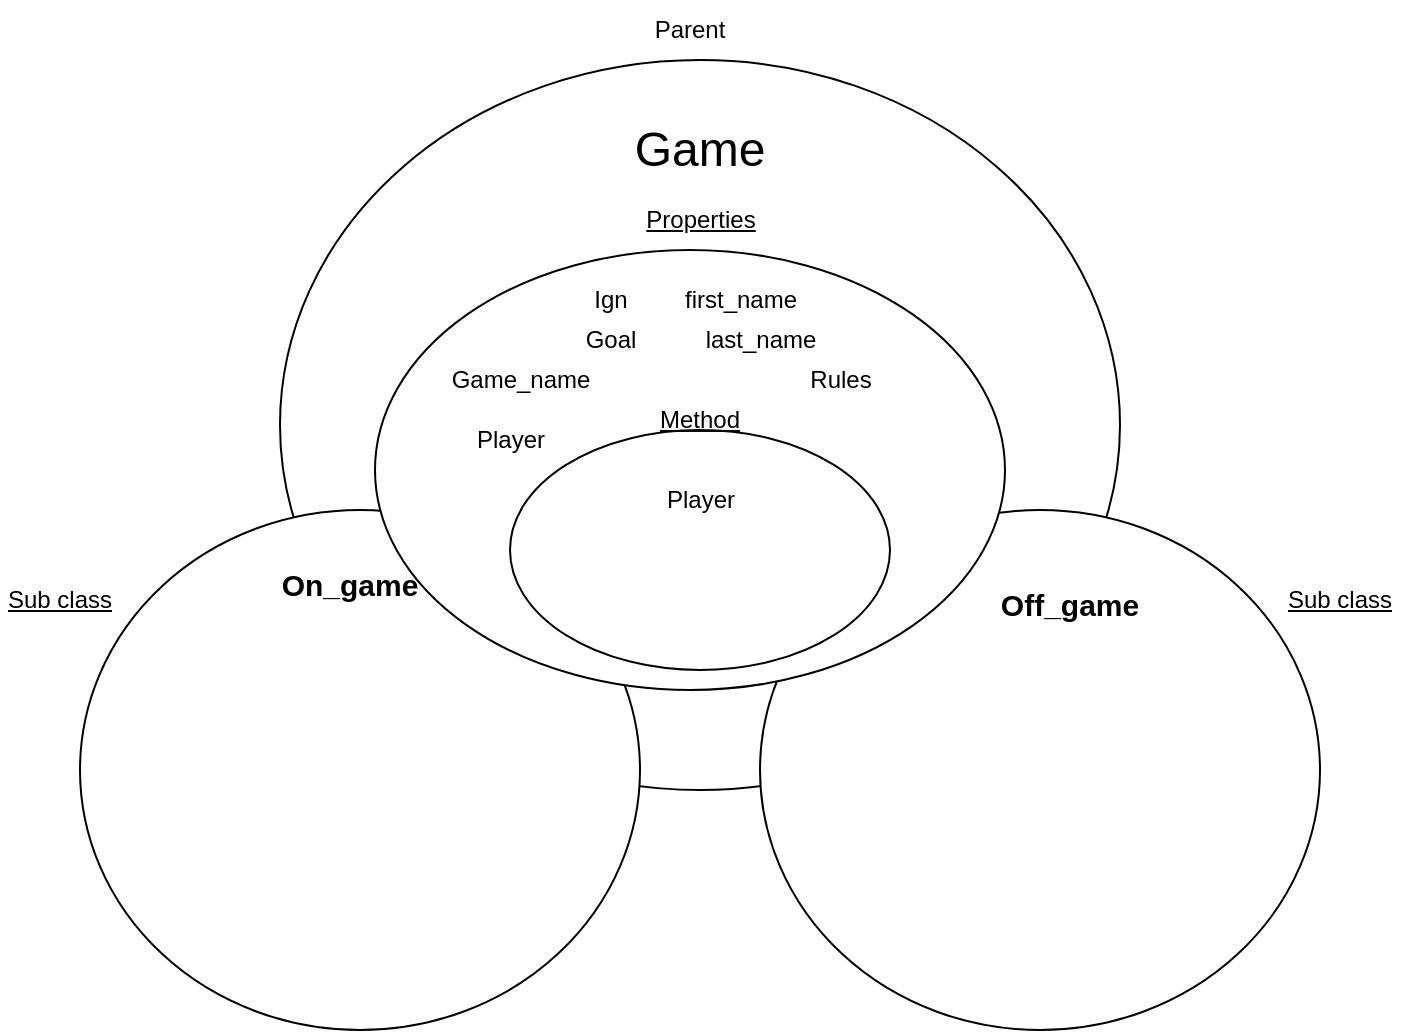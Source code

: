 <mxfile version="20.3.0" type="device"><diagram id="TQ_8fu5QZuc7wZVN2HaZ" name="Page-1"><mxGraphModel dx="868" dy="553" grid="1" gridSize="10" guides="1" tooltips="1" connect="1" arrows="1" fold="1" page="1" pageScale="1" pageWidth="850" pageHeight="1100" math="0" shadow="0"><root><mxCell id="0"/><mxCell id="1" parent="0"/><mxCell id="9J8fHgLGBCQgkIU02SPM-11" value="" style="ellipse;whiteSpace=wrap;html=1;" vertex="1" parent="1"><mxGeometry x="260" y="45" width="420" height="365" as="geometry"/></mxCell><mxCell id="9J8fHgLGBCQgkIU02SPM-2" value="Parent" style="text;html=1;strokeColor=none;fillColor=none;align=center;verticalAlign=middle;whiteSpace=wrap;rounded=0;" vertex="1" parent="1"><mxGeometry x="435" y="15" width="60" height="30" as="geometry"/></mxCell><mxCell id="9J8fHgLGBCQgkIU02SPM-7" value="&lt;u&gt;Sub class&lt;/u&gt;" style="text;html=1;strokeColor=none;fillColor=none;align=center;verticalAlign=middle;whiteSpace=wrap;rounded=0;" vertex="1" parent="1"><mxGeometry x="120" y="300" width="60" height="30" as="geometry"/></mxCell><mxCell id="9J8fHgLGBCQgkIU02SPM-8" value="&lt;u&gt;Sub class&lt;/u&gt;" style="text;html=1;strokeColor=none;fillColor=none;align=center;verticalAlign=middle;whiteSpace=wrap;rounded=0;" vertex="1" parent="1"><mxGeometry x="760" y="300" width="60" height="30" as="geometry"/></mxCell><mxCell id="9J8fHgLGBCQgkIU02SPM-10" value="&lt;u&gt;Properties&lt;/u&gt;" style="text;html=1;align=center;verticalAlign=middle;resizable=0;points=[];autosize=1;strokeColor=none;fillColor=none;" vertex="1" parent="1"><mxGeometry x="430" y="110" width="80" height="30" as="geometry"/></mxCell><mxCell id="9J8fHgLGBCQgkIU02SPM-12" value="&lt;font style=&quot;font-size: 24px;&quot;&gt;Game&lt;/font&gt;" style="text;html=1;strokeColor=none;fillColor=none;align=center;verticalAlign=middle;whiteSpace=wrap;rounded=0;" vertex="1" parent="1"><mxGeometry x="425" y="70" width="90" height="40" as="geometry"/></mxCell><mxCell id="9J8fHgLGBCQgkIU02SPM-19" value="" style="ellipse;whiteSpace=wrap;html=1;" vertex="1" parent="1"><mxGeometry x="500" y="270" width="280" height="260" as="geometry"/></mxCell><mxCell id="9J8fHgLGBCQgkIU02SPM-4" value="" style="ellipse;whiteSpace=wrap;html=1;" vertex="1" parent="1"><mxGeometry x="160" y="270" width="280" height="260" as="geometry"/></mxCell><mxCell id="9J8fHgLGBCQgkIU02SPM-20" value="&lt;font style=&quot;font-size: 15px;&quot;&gt;&lt;b&gt;On_game&lt;/b&gt;&lt;/font&gt;" style="text;html=1;strokeColor=none;fillColor=none;align=center;verticalAlign=middle;whiteSpace=wrap;rounded=0;fontSize=24;" vertex="1" parent="1"><mxGeometry x="230" y="290" width="130" height="30" as="geometry"/></mxCell><mxCell id="9J8fHgLGBCQgkIU02SPM-21" value="&lt;font style=&quot;font-size: 15px;&quot;&gt;&lt;b&gt;Off_game&lt;/b&gt;&lt;/font&gt;" style="text;html=1;strokeColor=none;fillColor=none;align=center;verticalAlign=middle;whiteSpace=wrap;rounded=0;fontSize=24;" vertex="1" parent="1"><mxGeometry x="590" y="300" width="130" height="30" as="geometry"/></mxCell><mxCell id="9J8fHgLGBCQgkIU02SPM-23" value="" style="ellipse;whiteSpace=wrap;html=1;fontSize=15;" vertex="1" parent="1"><mxGeometry x="307.5" y="140" width="315" height="220" as="geometry"/></mxCell><mxCell id="9J8fHgLGBCQgkIU02SPM-14" value="Game_name" style="text;html=1;align=center;verticalAlign=middle;resizable=0;points=[];autosize=1;strokeColor=none;fillColor=none;" vertex="1" parent="1"><mxGeometry x="335" y="190" width="90" height="30" as="geometry"/></mxCell><mxCell id="9J8fHgLGBCQgkIU02SPM-15" value="Goal" style="text;html=1;align=center;verticalAlign=middle;resizable=0;points=[];autosize=1;strokeColor=none;fillColor=none;" vertex="1" parent="1"><mxGeometry x="400" y="170" width="50" height="30" as="geometry"/></mxCell><mxCell id="9J8fHgLGBCQgkIU02SPM-16" value="Rules" style="text;html=1;align=center;verticalAlign=middle;resizable=0;points=[];autosize=1;strokeColor=none;fillColor=none;" vertex="1" parent="1"><mxGeometry x="515" y="190" width="50" height="30" as="geometry"/></mxCell><mxCell id="9J8fHgLGBCQgkIU02SPM-22" value="" style="ellipse;whiteSpace=wrap;html=1;fontSize=15;" vertex="1" parent="1"><mxGeometry x="375" y="230" width="190" height="120" as="geometry"/></mxCell><mxCell id="9J8fHgLGBCQgkIU02SPM-25" value="&lt;u&gt;Method&lt;/u&gt;" style="text;html=1;strokeColor=none;fillColor=none;align=center;verticalAlign=middle;whiteSpace=wrap;rounded=0;" vertex="1" parent="1"><mxGeometry x="440" y="210" width="60" height="30" as="geometry"/></mxCell><mxCell id="9J8fHgLGBCQgkIU02SPM-26" value="Ign" style="text;html=1;align=center;verticalAlign=middle;resizable=0;points=[];autosize=1;strokeColor=none;fillColor=none;" vertex="1" parent="1"><mxGeometry x="405" y="150" width="40" height="30" as="geometry"/></mxCell><mxCell id="9J8fHgLGBCQgkIU02SPM-27" value="first_name" style="text;html=1;align=center;verticalAlign=middle;resizable=0;points=[];autosize=1;strokeColor=none;fillColor=none;" vertex="1" parent="1"><mxGeometry x="450" y="150" width="80" height="30" as="geometry"/></mxCell><mxCell id="9J8fHgLGBCQgkIU02SPM-28" value="last_name" style="text;html=1;align=center;verticalAlign=middle;resizable=0;points=[];autosize=1;strokeColor=none;fillColor=none;" vertex="1" parent="1"><mxGeometry x="460" y="170" width="80" height="30" as="geometry"/></mxCell><mxCell id="9J8fHgLGBCQgkIU02SPM-29" value="Player" style="text;html=1;align=center;verticalAlign=middle;resizable=0;points=[];autosize=1;strokeColor=none;fillColor=none;" vertex="1" parent="1"><mxGeometry x="440" y="250" width="60" height="30" as="geometry"/></mxCell><mxCell id="9J8fHgLGBCQgkIU02SPM-31" value="Player" style="text;html=1;align=center;verticalAlign=middle;resizable=0;points=[];autosize=1;strokeColor=none;fillColor=none;" vertex="1" parent="1"><mxGeometry x="345" y="220" width="60" height="30" as="geometry"/></mxCell></root></mxGraphModel></diagram></mxfile>